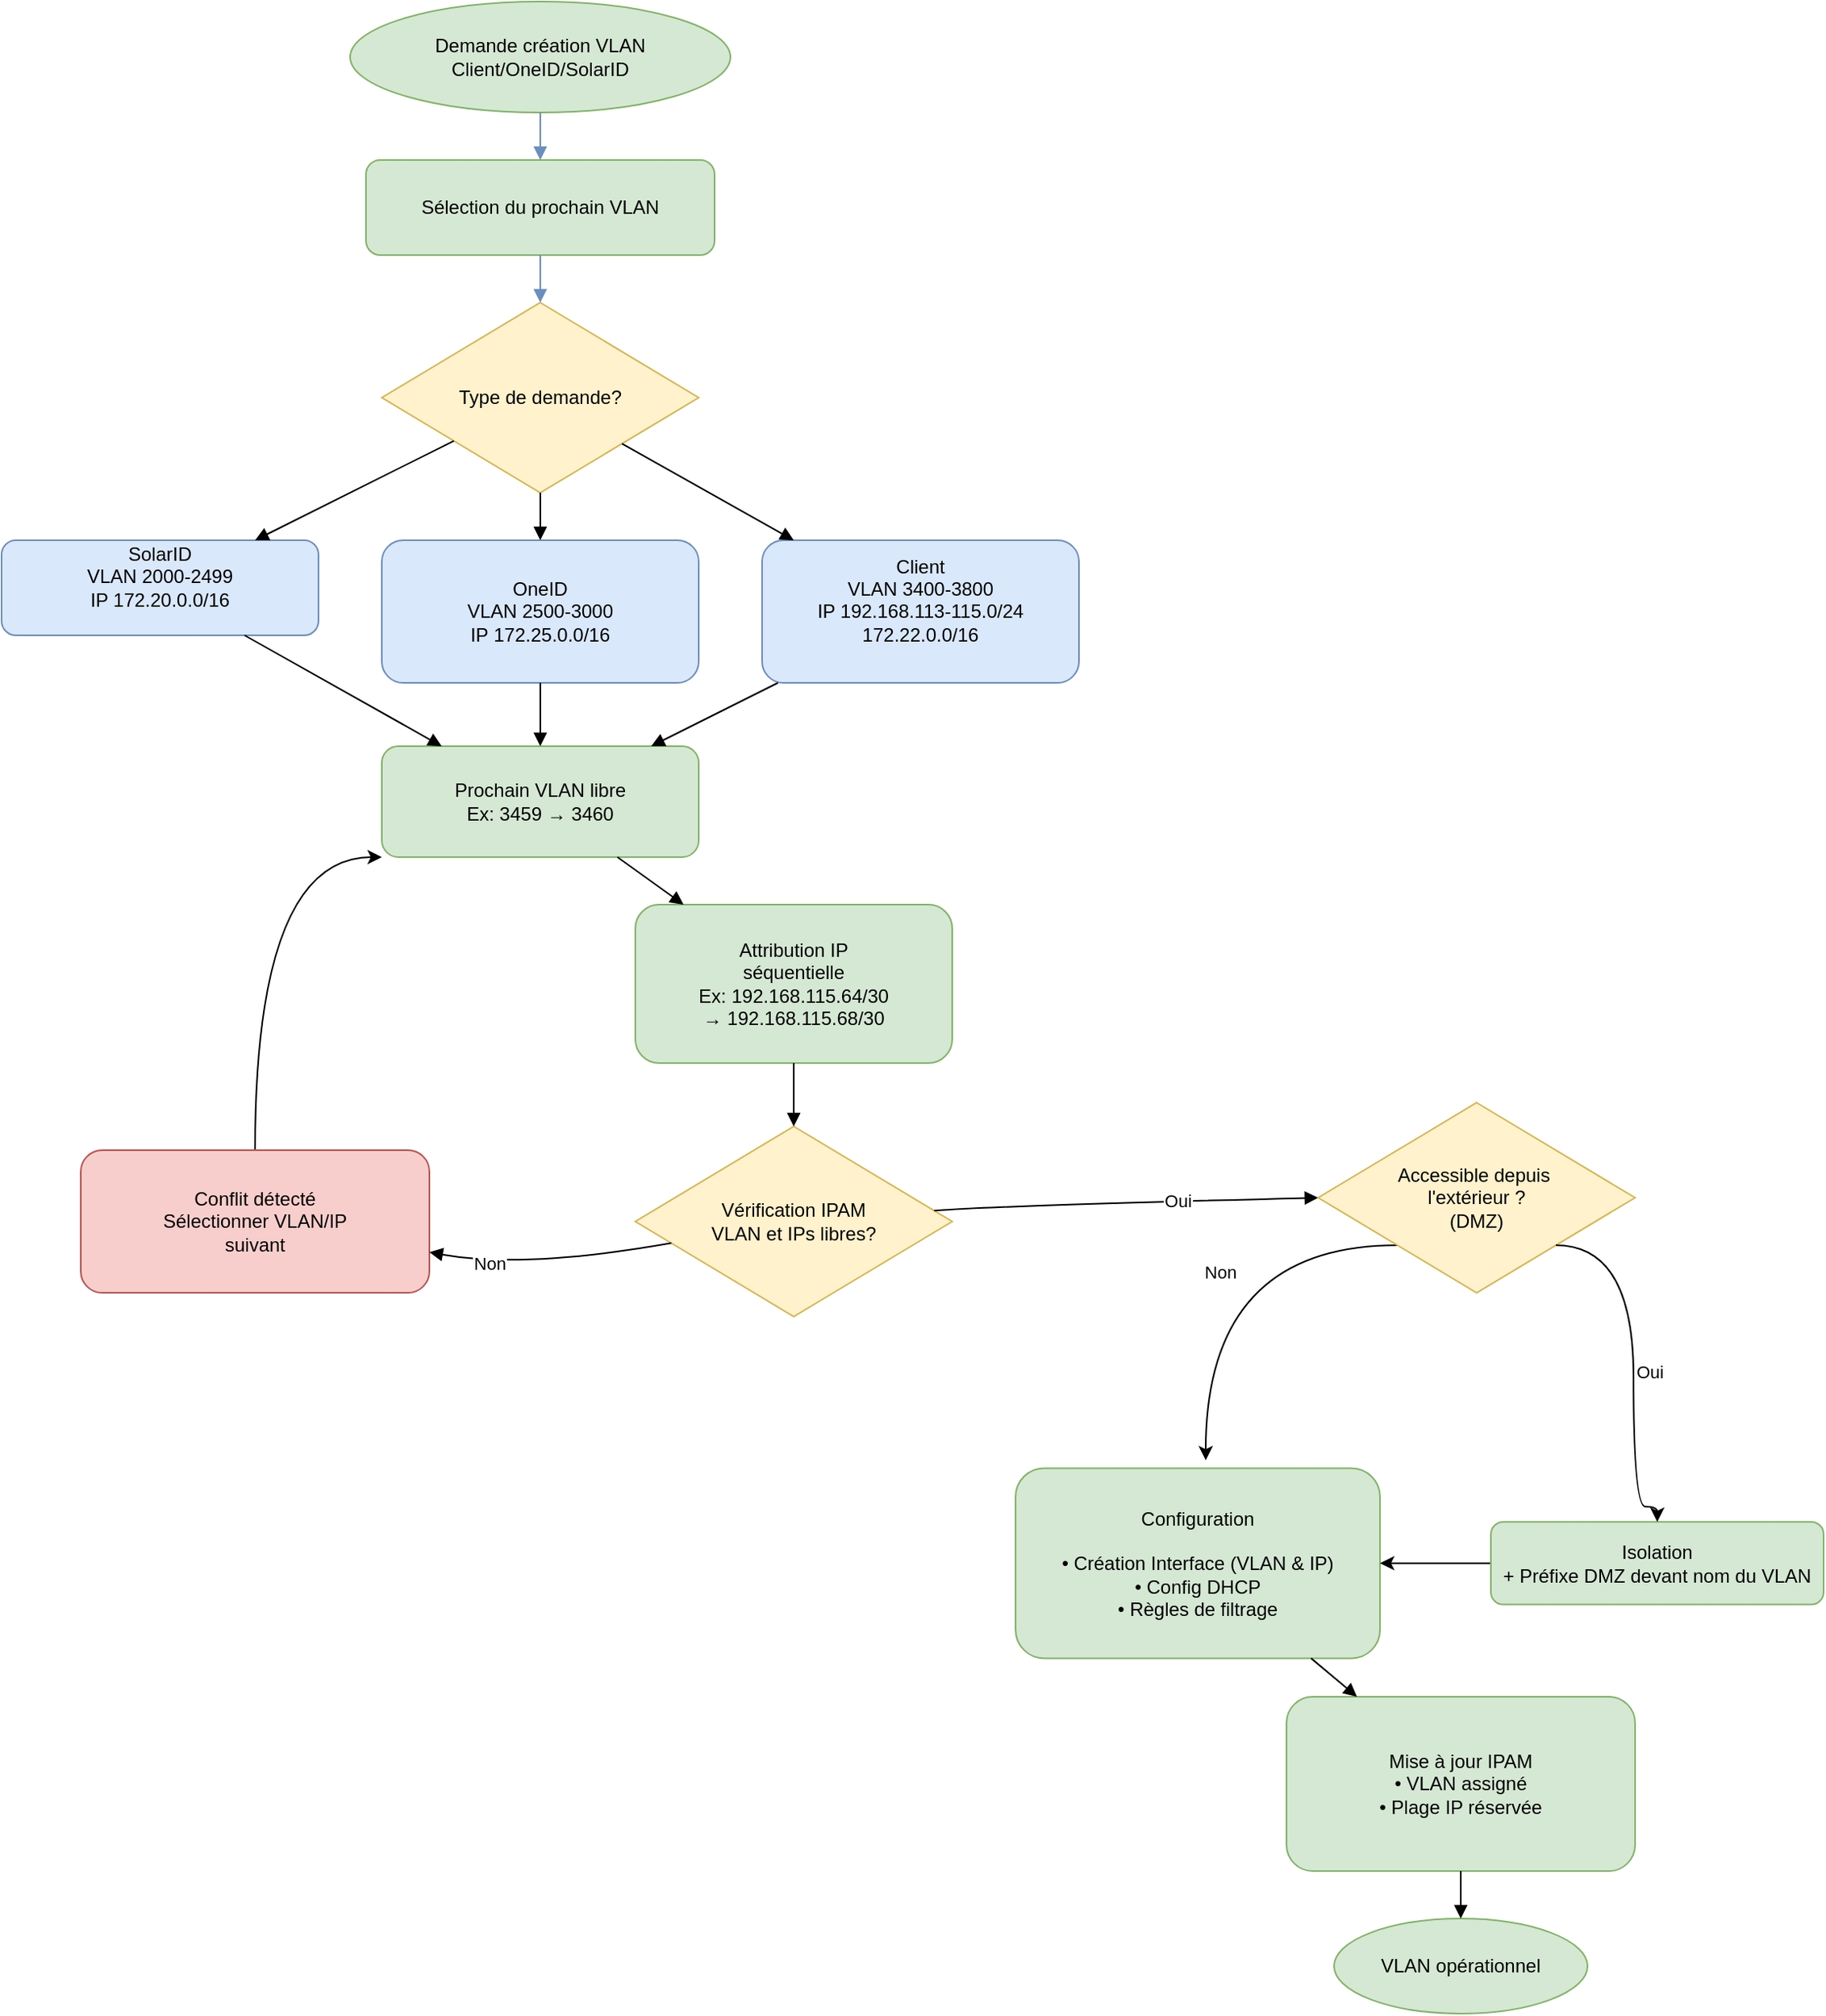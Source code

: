 <mxfile version="28.2.5">
  <diagram name="Page-1" id="ctzzueAPx8xzWj-xJQBD">
    <mxGraphModel dx="1056" dy="556" grid="1" gridSize="10" guides="1" tooltips="1" connect="1" arrows="1" fold="1" page="1" pageScale="1" pageWidth="827" pageHeight="1169" math="0" shadow="0">
      <root>
        <mxCell id="0" />
        <mxCell id="1" parent="0" />
        <mxCell id="onD9EBs9aCGEJekHQbIZ-1" value="Demande création VLAN&#xa;Client/OneID/SolarID" style="ellipse;whiteSpace=wrap;html=1;fillColor=#d5e8d4;strokeColor=#82b366;" parent="1" vertex="1">
          <mxGeometry x="540" y="180" width="240" height="70" as="geometry" />
        </mxCell>
        <mxCell id="onD9EBs9aCGEJekHQbIZ-2" value="Sélection du prochain VLAN" style="rounded=1;whiteSpace=wrap;html=1;fillColor=#d5e8d4;strokeColor=#82b366;" parent="1" vertex="1">
          <mxGeometry x="550" y="280" width="220" height="60" as="geometry" />
        </mxCell>
        <mxCell id="onD9EBs9aCGEJekHQbIZ-3" style="endArrow=block;html=1;rounded=0;strokeColor=#6c8ebf;" parent="1" source="onD9EBs9aCGEJekHQbIZ-1" target="onD9EBs9aCGEJekHQbIZ-2" edge="1">
          <mxGeometry relative="1" as="geometry" />
        </mxCell>
        <mxCell id="onD9EBs9aCGEJekHQbIZ-4" value="Type de demande?" style="rhombus;whiteSpace=wrap;html=1;fillColor=#fff2cc;strokeColor=#d6b656;" parent="1" vertex="1">
          <mxGeometry x="560" y="370" width="200" height="120" as="geometry" />
        </mxCell>
        <mxCell id="onD9EBs9aCGEJekHQbIZ-5" style="endArrow=block;html=1;rounded=0;strokeColor=#6c8ebf;" parent="1" source="onD9EBs9aCGEJekHQbIZ-2" target="onD9EBs9aCGEJekHQbIZ-4" edge="1">
          <mxGeometry relative="1" as="geometry" />
        </mxCell>
        <mxCell id="onD9EBs9aCGEJekHQbIZ-6" value="SolarID&lt;br&gt;&lt;div&gt;VLAN 2000-2499&lt;/div&gt;IP 172.20.0.0/16&lt;div&gt;&lt;br/&gt;&lt;/div&gt;" style="rounded=1;whiteSpace=wrap;html=1;fillColor=#dae8fc;strokeColor=#6c8ebf;" parent="1" vertex="1">
          <mxGeometry x="320" y="520" width="200" height="60" as="geometry" />
        </mxCell>
        <mxCell id="onD9EBs9aCGEJekHQbIZ-7" value="OneID&lt;br&gt;&lt;div&gt;VLAN 2500-3000&lt;/div&gt;&lt;div&gt;IP&amp;nbsp;172.25.0.0/16&lt;br/&gt;&lt;/div&gt;" style="rounded=1;whiteSpace=wrap;html=1;fillColor=#dae8fc;strokeColor=#6c8ebf;" parent="1" vertex="1">
          <mxGeometry x="560" y="520" width="200" height="90" as="geometry" />
        </mxCell>
        <mxCell id="onD9EBs9aCGEJekHQbIZ-8" value="Client&lt;br&gt;&lt;div&gt;VLAN 3400-3800&lt;/div&gt;&lt;div&gt;IP 192.168.113-115.0/24&lt;/div&gt;172.22.0.0/16&lt;div&gt;&lt;br&gt;&lt;/div&gt;" style="rounded=1;whiteSpace=wrap;html=1;fillColor=#dae8fc;strokeColor=#6c8ebf;" parent="1" vertex="1">
          <mxGeometry x="800" y="520" width="200" height="90" as="geometry" />
        </mxCell>
        <mxCell id="onD9EBs9aCGEJekHQbIZ-9" style="endArrow=block;html=1;rounded=0;" parent="1" source="onD9EBs9aCGEJekHQbIZ-4" target="onD9EBs9aCGEJekHQbIZ-6" edge="1">
          <mxGeometry relative="1" as="geometry">
            <mxPoint x="460" y="520" as="targetPoint" />
          </mxGeometry>
        </mxCell>
        <mxCell id="onD9EBs9aCGEJekHQbIZ-10" style="endArrow=block;html=1;rounded=0;" parent="1" source="onD9EBs9aCGEJekHQbIZ-4" target="onD9EBs9aCGEJekHQbIZ-7" edge="1">
          <mxGeometry relative="1" as="geometry" />
        </mxCell>
        <mxCell id="onD9EBs9aCGEJekHQbIZ-11" style="endArrow=block;html=1;rounded=0;" parent="1" source="onD9EBs9aCGEJekHQbIZ-4" target="onD9EBs9aCGEJekHQbIZ-8" edge="1">
          <mxGeometry relative="1" as="geometry">
            <mxPoint x="900" y="520" as="targetPoint" />
          </mxGeometry>
        </mxCell>
        <mxCell id="onD9EBs9aCGEJekHQbIZ-12" value="Prochain VLAN libre&#xa;Ex: 3459 → 3460" style="rounded=1;whiteSpace=wrap;html=1;fillColor=#d5e8d4;strokeColor=#82b366;" parent="1" vertex="1">
          <mxGeometry x="560" y="650" width="200" height="70" as="geometry" />
        </mxCell>
        <mxCell id="onD9EBs9aCGEJekHQbIZ-13" style="endArrow=block;html=1;rounded=0;" parent="1" source="onD9EBs9aCGEJekHQbIZ-6" target="onD9EBs9aCGEJekHQbIZ-12" edge="1">
          <mxGeometry relative="1" as="geometry" />
        </mxCell>
        <mxCell id="onD9EBs9aCGEJekHQbIZ-14" style="endArrow=block;html=1;rounded=0;" parent="1" source="onD9EBs9aCGEJekHQbIZ-7" target="onD9EBs9aCGEJekHQbIZ-12" edge="1">
          <mxGeometry relative="1" as="geometry" />
        </mxCell>
        <mxCell id="onD9EBs9aCGEJekHQbIZ-15" style="endArrow=block;html=1;rounded=0;" parent="1" source="onD9EBs9aCGEJekHQbIZ-8" target="onD9EBs9aCGEJekHQbIZ-12" edge="1">
          <mxGeometry relative="1" as="geometry" />
        </mxCell>
        <mxCell id="onD9EBs9aCGEJekHQbIZ-16" value="Attribution IP&#xa;séquentielle&#xa;Ex: 192.168.115.64/30&#xa;→ 192.168.115.68/30" style="rounded=1;whiteSpace=wrap;html=1;fillColor=#d5e8d4;strokeColor=#82b366;" parent="1" vertex="1">
          <mxGeometry x="720" y="750" width="200" height="100" as="geometry" />
        </mxCell>
        <mxCell id="onD9EBs9aCGEJekHQbIZ-17" style="endArrow=block;html=1;rounded=0;" parent="1" source="onD9EBs9aCGEJekHQbIZ-12" target="onD9EBs9aCGEJekHQbIZ-16" edge="1">
          <mxGeometry relative="1" as="geometry" />
        </mxCell>
        <mxCell id="onD9EBs9aCGEJekHQbIZ-18" value="Vérification IPAM&#xa;VLAN et IPs libres?" style="rhombus;whiteSpace=wrap;html=1;fillColor=#fff2cc;strokeColor=#d6b656;" parent="1" vertex="1">
          <mxGeometry x="720" y="890" width="200" height="120" as="geometry" />
        </mxCell>
        <mxCell id="onD9EBs9aCGEJekHQbIZ-19" style="endArrow=block;html=1;rounded=0;" parent="1" source="onD9EBs9aCGEJekHQbIZ-16" target="onD9EBs9aCGEJekHQbIZ-18" edge="1">
          <mxGeometry relative="1" as="geometry" />
        </mxCell>
        <mxCell id="onD9EBs9aCGEJekHQbIZ-20" style="edgeStyle=orthogonalEdgeStyle;rounded=0;orthogonalLoop=1;jettySize=auto;html=1;exitX=0.5;exitY=0;exitDx=0;exitDy=0;curved=1;" parent="1" source="onD9EBs9aCGEJekHQbIZ-21" target="onD9EBs9aCGEJekHQbIZ-12" edge="1">
          <mxGeometry relative="1" as="geometry">
            <Array as="points">
              <mxPoint x="480" y="720" />
            </Array>
          </mxGeometry>
        </mxCell>
        <mxCell id="onD9EBs9aCGEJekHQbIZ-21" value="Conflit détecté&#xa;Sélectionner VLAN/IP&#xa;suivant" style="rounded=1;whiteSpace=wrap;html=1;fillColor=#f8cecc;strokeColor=#b85450;" parent="1" vertex="1">
          <mxGeometry x="370" y="905" width="220" height="90" as="geometry" />
        </mxCell>
        <mxCell id="onD9EBs9aCGEJekHQbIZ-22" style="endArrow=block;html=1;rounded=0;curved=1;" parent="1" source="onD9EBs9aCGEJekHQbIZ-18" target="onD9EBs9aCGEJekHQbIZ-21" edge="1">
          <mxGeometry relative="1" as="geometry">
            <mxPoint x="610" y="940" as="targetPoint" />
            <Array as="points">
              <mxPoint x="650" y="980" />
            </Array>
          </mxGeometry>
        </mxCell>
        <mxCell id="onD9EBs9aCGEJekHQbIZ-23" value="Non" style="edgeLabel;resizable=0;align=center;verticalAlign=middle;labelBackgroundColor=#ffffff;" parent="onD9EBs9aCGEJekHQbIZ-22" vertex="1">
          <mxGeometry x="0.5" y="-0.6" relative="1" as="geometry" />
        </mxCell>
        <mxCell id="onD9EBs9aCGEJekHQbIZ-24" value="Configuration&lt;br&gt;&lt;br&gt;• Création Interface (VLAN &amp;amp; IP)&lt;br&gt;• Config DHCP&lt;br&gt;• Règles de filtrage" style="rounded=1;whiteSpace=wrap;html=1;fillColor=#d5e8d4;strokeColor=#82b366;" parent="1" vertex="1">
          <mxGeometry x="960" y="1105.69" width="230" height="120" as="geometry" />
        </mxCell>
        <mxCell id="onD9EBs9aCGEJekHQbIZ-25" style="endArrow=block;html=1;rounded=0;curved=1;entryX=0;entryY=0.5;entryDx=0;entryDy=0;" parent="1" source="onD9EBs9aCGEJekHQbIZ-18" target="QSgDlqQWcM9M1MDSTjGh-1" edge="1">
          <mxGeometry relative="1" as="geometry">
            <mxPoint x="1020" y="950" as="targetPoint" />
            <Array as="points">
              <mxPoint x="950" y="940" />
            </Array>
          </mxGeometry>
        </mxCell>
        <mxCell id="onD9EBs9aCGEJekHQbIZ-26" value="Oui" style="edgeLabel;resizable=0;align=center;verticalAlign=middle;labelBackgroundColor=#ffffff;" parent="onD9EBs9aCGEJekHQbIZ-25" vertex="1">
          <mxGeometry x="0.5" y="-0.6" relative="1" as="geometry">
            <mxPoint x="-28" y="-1" as="offset" />
          </mxGeometry>
        </mxCell>
        <mxCell id="onD9EBs9aCGEJekHQbIZ-27" value="Mise à jour IPAM&lt;br&gt;• VLAN assigné&lt;br&gt;• Plage IP réservée" style="rounded=1;whiteSpace=wrap;html=1;fillColor=#d5e8d4;strokeColor=#82b366;" parent="1" vertex="1">
          <mxGeometry x="1131" y="1250" width="220" height="110" as="geometry" />
        </mxCell>
        <mxCell id="onD9EBs9aCGEJekHQbIZ-28" style="endArrow=block;html=1;rounded=0;" parent="1" source="onD9EBs9aCGEJekHQbIZ-24" target="onD9EBs9aCGEJekHQbIZ-27" edge="1">
          <mxGeometry relative="1" as="geometry" />
        </mxCell>
        <mxCell id="onD9EBs9aCGEJekHQbIZ-29" value="VLAN opérationnel" style="ellipse;whiteSpace=wrap;html=1;fillColor=#d5e8d4;strokeColor=#82b366;" parent="1" vertex="1">
          <mxGeometry x="1161" y="1390" width="160" height="60" as="geometry" />
        </mxCell>
        <mxCell id="onD9EBs9aCGEJekHQbIZ-30" style="endArrow=block;html=1;rounded=0;" parent="1" source="onD9EBs9aCGEJekHQbIZ-27" target="onD9EBs9aCGEJekHQbIZ-29" edge="1">
          <mxGeometry relative="1" as="geometry" />
        </mxCell>
        <mxCell id="QSgDlqQWcM9M1MDSTjGh-2" style="edgeStyle=orthogonalEdgeStyle;rounded=0;orthogonalLoop=1;jettySize=auto;html=1;exitX=0;exitY=1;exitDx=0;exitDy=0;entryX=0.5;entryY=0;entryDx=0;entryDy=0;curved=1;" parent="1" source="QSgDlqQWcM9M1MDSTjGh-1" edge="1">
          <mxGeometry relative="1" as="geometry">
            <mxPoint x="1125" y="995" as="sourcePoint" />
            <mxPoint x="1080" y="1100.69" as="targetPoint" />
            <Array as="points">
              <mxPoint x="1080" y="965" />
            </Array>
          </mxGeometry>
        </mxCell>
        <mxCell id="QSgDlqQWcM9M1MDSTjGh-4" value="Non" style="edgeLabel;html=1;align=center;verticalAlign=middle;resizable=0;points=[];" parent="QSgDlqQWcM9M1MDSTjGh-2" vertex="1" connectable="0">
          <mxGeometry x="0.075" y="9" relative="1" as="geometry">
            <mxPoint as="offset" />
          </mxGeometry>
        </mxCell>
        <mxCell id="QSgDlqQWcM9M1MDSTjGh-1" value="&lt;div&gt;Accessible depuis&amp;nbsp;&lt;/div&gt;&lt;div&gt;l&#39;extérieur ?&lt;/div&gt;&lt;div&gt;(DMZ)&lt;/div&gt;" style="rhombus;whiteSpace=wrap;html=1;fillColor=#fff2cc;strokeColor=#d6b656;" parent="1" vertex="1">
          <mxGeometry x="1151" y="875" width="200" height="120" as="geometry" />
        </mxCell>
        <mxCell id="QSgDlqQWcM9M1MDSTjGh-10" style="edgeStyle=orthogonalEdgeStyle;rounded=0;orthogonalLoop=1;jettySize=auto;html=1;exitX=0;exitY=0.5;exitDx=0;exitDy=0;entryX=1;entryY=0.5;entryDx=0;entryDy=0;" parent="1" source="QSgDlqQWcM9M1MDSTjGh-6" target="onD9EBs9aCGEJekHQbIZ-24" edge="1">
          <mxGeometry relative="1" as="geometry" />
        </mxCell>
        <mxCell id="QSgDlqQWcM9M1MDSTjGh-6" value="&lt;div&gt;Isolation&lt;/div&gt;&lt;div&gt;+ Préfixe DMZ devant nom du VLAN&lt;/div&gt;" style="rounded=1;whiteSpace=wrap;html=1;fillColor=#d5e8d4;strokeColor=#82b366;" parent="1" vertex="1">
          <mxGeometry x="1260" y="1139.62" width="210" height="52.15" as="geometry" />
        </mxCell>
        <mxCell id="QSgDlqQWcM9M1MDSTjGh-8" style="edgeStyle=orthogonalEdgeStyle;rounded=0;orthogonalLoop=1;jettySize=auto;html=1;exitX=1;exitY=1;exitDx=0;exitDy=0;entryX=0.5;entryY=0;entryDx=0;entryDy=0;curved=1;" parent="1" source="QSgDlqQWcM9M1MDSTjGh-1" target="QSgDlqQWcM9M1MDSTjGh-6" edge="1">
          <mxGeometry relative="1" as="geometry">
            <mxPoint x="1170" y="960" as="sourcePoint" />
            <mxPoint x="1180" y="1090.69" as="targetPoint" />
            <Array as="points">
              <mxPoint x="1350" y="965" />
              <mxPoint x="1350" y="1130" />
              <mxPoint x="1365" y="1130" />
            </Array>
          </mxGeometry>
        </mxCell>
        <mxCell id="QSgDlqQWcM9M1MDSTjGh-9" value="Oui" style="edgeLabel;html=1;align=center;verticalAlign=middle;resizable=0;points=[];" parent="QSgDlqQWcM9M1MDSTjGh-8" vertex="1" connectable="0">
          <mxGeometry x="0.075" y="9" relative="1" as="geometry">
            <mxPoint x="1" as="offset" />
          </mxGeometry>
        </mxCell>
      </root>
    </mxGraphModel>
  </diagram>
</mxfile>
